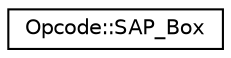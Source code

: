digraph "Graphical Class Hierarchy"
{
  edge [fontname="Helvetica",fontsize="10",labelfontname="Helvetica",labelfontsize="10"];
  node [fontname="Helvetica",fontsize="10",shape=record];
  rankdir="LR";
  Node1 [label="Opcode::SAP_Box",height=0.2,width=0.4,color="black", fillcolor="white", style="filled",URL="$class_opcode_1_1_s_a_p___box.html"];
}
